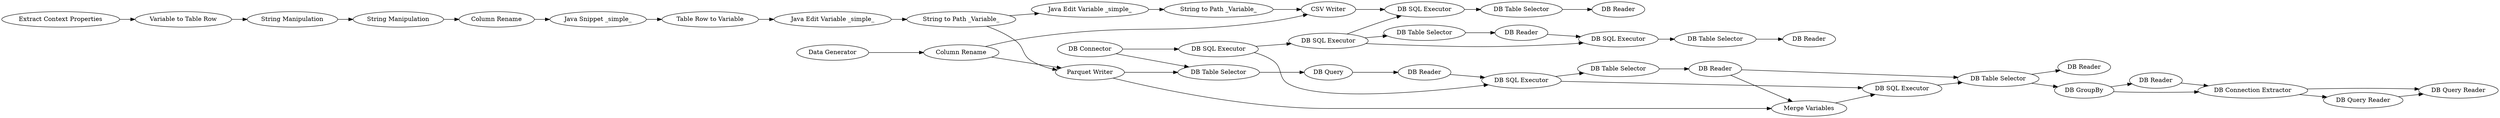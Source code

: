 digraph {
	"5484127923494430982_250" [label="String to Path _Variable_"]
	"7806673484178714710_1936" [label="DB Reader"]
	"7806673484178714710_1926" [label="DB SQL Executor"]
	"5484127923494430982_254" [label="Java Edit Variable _simple_"]
	"7806673484178714710_1942" [label="DB Reader"]
	"7806673484178714710_1945" [label="DB Connection Extractor"]
	"5484127923494430982_48" [label="String Manipulation"]
	"7806673484178714710_1951" [label="DB Query Reader"]
	"7806673484178714710_1952" [label="DB Query Reader"]
	"5484127923494430982_46" [label="Java Snippet _simple_"]
	"5484127923494430982_47" [label="String Manipulation"]
	"7806673484178714710_1946" [label="CSV Writer"]
	"7806673484178714710_1935" [label="DB Table Selector"]
	"7806673484178714710_1947" [label="DB SQL Executor"]
	"7806673484178714710_1931" [label="DB Query"]
	"7806673484178714710_1938" [label="DB Table Selector"]
	"7806673484178714710_1906" [label="Data Generator"]
	"7806673484178714710_1953" [label="DB Table Selector"]
	"7806673484178714710_1933" [label="DB Reader"]
	"7806673484178714710_1928" [label="DB Table Selector"]
	"5484127923494430982_57" [label="Variable to Table Row"]
	"7806673484178714710_250" [label="String to Path _Variable_"]
	"7806673484178714710_1950" [label="DB Reader"]
	"5484127923494430982_249" [label="Table Row to Variable"]
	"7806673484178714710_1937" [label="DB Reader"]
	"7806673484178714710_1924" [label="DB Table Selector"]
	"7806673484178714710_1934" [label="DB SQL Executor"]
	"7806673484178714710_1929" [label="DB SQL Executor"]
	"7806673484178714710_254" [label="Java Edit Variable _simple_"]
	"7806673484178714710_1949" [label="DB Table Selector"]
	"7806673484178714710_1954" [label="DB Reader"]
	"7806673484178714710_1955" [label="Merge Variables"]
	"7806673484178714710_1941" [label="DB GroupBy"]
	"7806673484178714710_1921" [label="DB Connector"]
	"7806673484178714710_1923" [label="DB SQL Executor"]
	"7806673484178714710_1943" [label="DB Reader"]
	"7806673484178714710_56" [label="Extract Context Properties"]
	"7806673484178714710_1922" [label="DB SQL Executor"]
	"5484127923494430982_248" [label="Column Rename"]
	"7806673484178714710_1907" [label="Column Rename"]
	"7806673484178714710_1927" [label="Parquet Writer"]
	"7806673484178714710_1938" -> "7806673484178714710_1937"
	"7806673484178714710_1924" -> "7806673484178714710_1933"
	"7806673484178714710_1907" -> "7806673484178714710_1946"
	"7806673484178714710_1936" -> "7806673484178714710_1955"
	"5484127923494430982_250" -> "7806673484178714710_1927"
	"7806673484178714710_1907" -> "7806673484178714710_1927"
	"7806673484178714710_1947" -> "7806673484178714710_1949"
	"7806673484178714710_1923" -> "7806673484178714710_1947"
	"7806673484178714710_1942" -> "7806673484178714710_1945"
	"7806673484178714710_1949" -> "7806673484178714710_1950"
	"5484127923494430982_249" -> "5484127923494430982_254"
	"7806673484178714710_1923" -> "7806673484178714710_1926"
	"7806673484178714710_1928" -> "7806673484178714710_1931"
	"5484127923494430982_48" -> "5484127923494430982_47"
	"5484127923494430982_248" -> "5484127923494430982_46"
	"7806673484178714710_1943" -> "7806673484178714710_1934"
	"7806673484178714710_1927" -> "7806673484178714710_1955"
	"5484127923494430982_254" -> "5484127923494430982_250"
	"7806673484178714710_1935" -> "7806673484178714710_1936"
	"5484127923494430982_57" -> "5484127923494430982_48"
	"7806673484178714710_1936" -> "7806673484178714710_1938"
	"5484127923494430982_250" -> "7806673484178714710_254"
	"7806673484178714710_1923" -> "7806673484178714710_1953"
	"7806673484178714710_1938" -> "7806673484178714710_1941"
	"7806673484178714710_1945" -> "7806673484178714710_1952"
	"7806673484178714710_254" -> "7806673484178714710_250"
	"7806673484178714710_1926" -> "7806673484178714710_1924"
	"7806673484178714710_1951" -> "7806673484178714710_1952"
	"7806673484178714710_1941" -> "7806673484178714710_1942"
	"7806673484178714710_1906" -> "7806673484178714710_1907"
	"7806673484178714710_1921" -> "7806673484178714710_1922"
	"5484127923494430982_46" -> "5484127923494430982_249"
	"7806673484178714710_1929" -> "7806673484178714710_1938"
	"7806673484178714710_1921" -> "7806673484178714710_1928"
	"7806673484178714710_250" -> "7806673484178714710_1946"
	"7806673484178714710_1931" -> "7806673484178714710_1943"
	"5484127923494430982_47" -> "5484127923494430982_248"
	"7806673484178714710_1955" -> "7806673484178714710_1929"
	"7806673484178714710_1934" -> "7806673484178714710_1935"
	"7806673484178714710_1953" -> "7806673484178714710_1954"
	"7806673484178714710_1946" -> "7806673484178714710_1947"
	"7806673484178714710_1934" -> "7806673484178714710_1929"
	"7806673484178714710_56" -> "5484127923494430982_57"
	"7806673484178714710_1941" -> "7806673484178714710_1945"
	"7806673484178714710_1954" -> "7806673484178714710_1926"
	"7806673484178714710_1922" -> "7806673484178714710_1934"
	"7806673484178714710_1922" -> "7806673484178714710_1923"
	"7806673484178714710_1927" -> "7806673484178714710_1928"
	"7806673484178714710_1945" -> "7806673484178714710_1951"
	rankdir=LR
}
